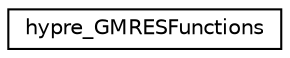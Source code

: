 digraph "Graphical Class Hierarchy"
{
 // LATEX_PDF_SIZE
  edge [fontname="Helvetica",fontsize="10",labelfontname="Helvetica",labelfontsize="10"];
  node [fontname="Helvetica",fontsize="10",shape=record];
  rankdir="LR";
  Node0 [label="hypre_GMRESFunctions",height=0.2,width=0.4,color="black", fillcolor="white", style="filled",URL="$structhypre___g_m_r_e_s_functions.html",tooltip=" "];
}
